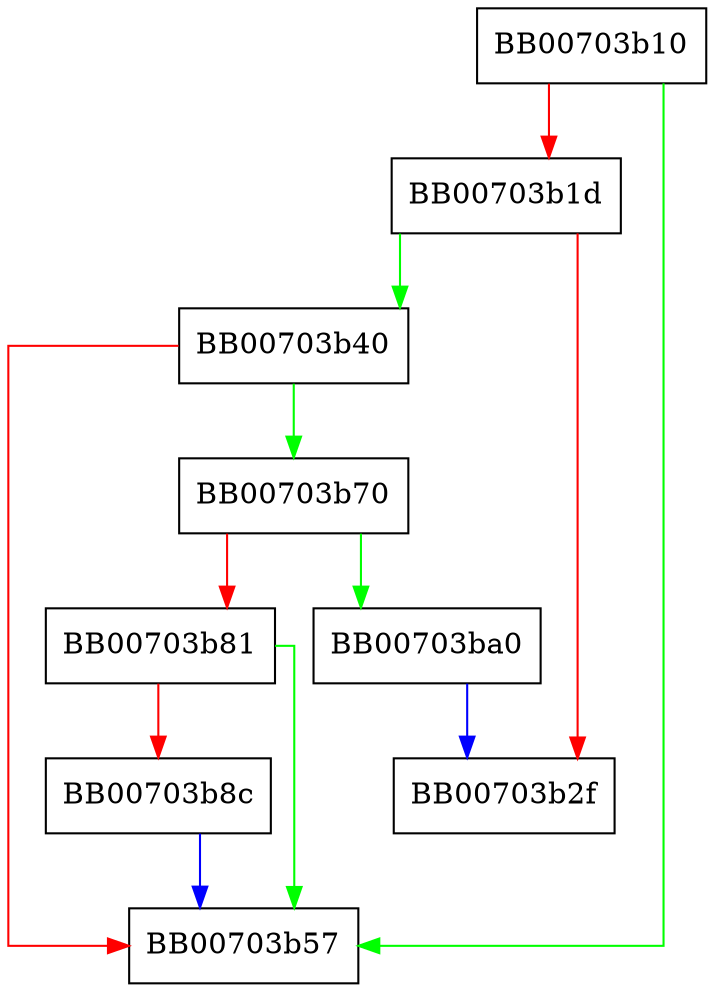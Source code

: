 digraph ossl_cipher_var_keylen_set_ctx_params {
  node [shape="box"];
  graph [splines=ortho];
  BB00703b10 -> BB00703b57 [color="green"];
  BB00703b10 -> BB00703b1d [color="red"];
  BB00703b1d -> BB00703b40 [color="green"];
  BB00703b1d -> BB00703b2f [color="red"];
  BB00703b40 -> BB00703b70 [color="green"];
  BB00703b40 -> BB00703b57 [color="red"];
  BB00703b70 -> BB00703ba0 [color="green"];
  BB00703b70 -> BB00703b81 [color="red"];
  BB00703b81 -> BB00703b57 [color="green"];
  BB00703b81 -> BB00703b8c [color="red"];
  BB00703b8c -> BB00703b57 [color="blue"];
  BB00703ba0 -> BB00703b2f [color="blue"];
}